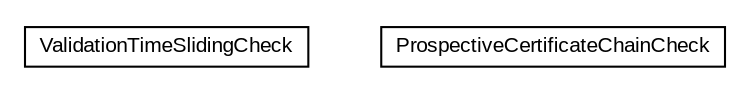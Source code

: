 #!/usr/local/bin/dot
#
# Class diagram 
# Generated by UMLGraph version R5_6-24-gf6e263 (http://www.umlgraph.org/)
#

digraph G {
	edge [fontname="arial",fontsize=10,labelfontname="arial",labelfontsize=10];
	node [fontname="arial",fontsize=10,shape=plaintext];
	nodesep=0.25;
	ranksep=0.5;
	// eu.europa.esig.dss.validation.process.vpfswatsp.checks.pcv.checks.ValidationTimeSlidingCheck
	c55232 [label=<<table title="eu.europa.esig.dss.validation.process.vpfswatsp.checks.pcv.checks.ValidationTimeSlidingCheck" border="0" cellborder="1" cellspacing="0" cellpadding="2" port="p" href="./ValidationTimeSlidingCheck.html">
		<tr><td><table border="0" cellspacing="0" cellpadding="1">
<tr><td align="center" balign="center"> ValidationTimeSlidingCheck </td></tr>
		</table></td></tr>
		</table>>, URL="./ValidationTimeSlidingCheck.html", fontname="arial", fontcolor="black", fontsize=10.0];
	// eu.europa.esig.dss.validation.process.vpfswatsp.checks.pcv.checks.ProspectiveCertificateChainCheck
	c55233 [label=<<table title="eu.europa.esig.dss.validation.process.vpfswatsp.checks.pcv.checks.ProspectiveCertificateChainCheck" border="0" cellborder="1" cellspacing="0" cellpadding="2" port="p" href="./ProspectiveCertificateChainCheck.html">
		<tr><td><table border="0" cellspacing="0" cellpadding="1">
<tr><td align="center" balign="center"> ProspectiveCertificateChainCheck </td></tr>
		</table></td></tr>
		</table>>, URL="./ProspectiveCertificateChainCheck.html", fontname="arial", fontcolor="black", fontsize=10.0];
}

